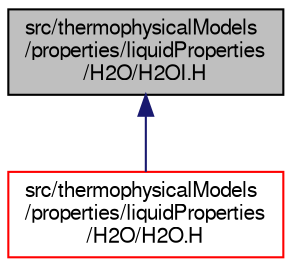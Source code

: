 digraph "src/thermophysicalModels/properties/liquidProperties/H2O/H2OI.H"
{
  bgcolor="transparent";
  edge [fontname="FreeSans",fontsize="10",labelfontname="FreeSans",labelfontsize="10"];
  node [fontname="FreeSans",fontsize="10",shape=record];
  Node1 [label="src/thermophysicalModels\l/properties/liquidProperties\l/H2O/H2OI.H",height=0.2,width=0.4,color="black", fillcolor="grey75", style="filled" fontcolor="black"];
  Node1 -> Node2 [dir="back",color="midnightblue",fontsize="10",style="solid",fontname="FreeSans"];
  Node2 [label="src/thermophysicalModels\l/properties/liquidProperties\l/H2O/H2O.H",height=0.2,width=0.4,color="red",URL="$a09587.html"];
}
